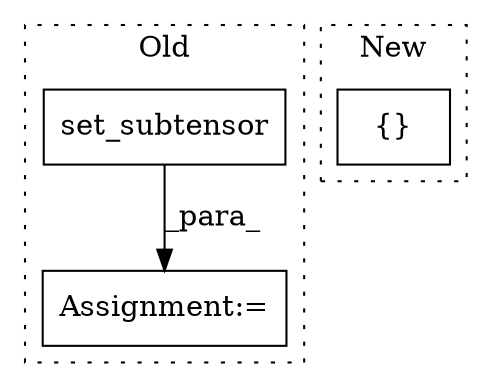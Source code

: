 digraph G {
subgraph cluster0 {
1 [label="set_subtensor" a="32" s="836,905" l="14,1" shape="box"];
3 [label="Assignment:=" a="7" s="813" l="1" shape="box"];
label = "Old";
style="dotted";
}
subgraph cluster1 {
2 [label="{}" a="4" s="2017,2038" l="1,1" shape="box"];
label = "New";
style="dotted";
}
1 -> 3 [label="_para_"];
}